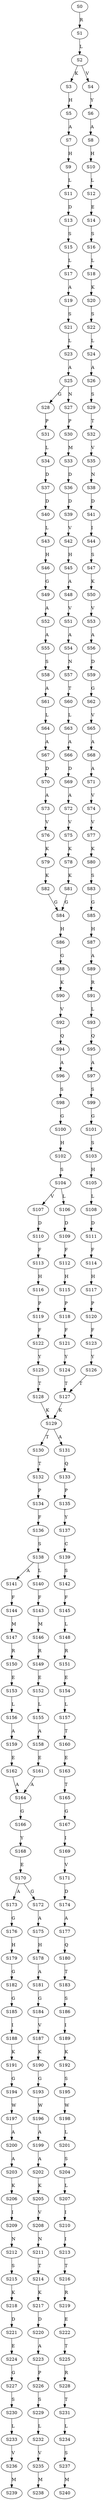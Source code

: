 strict digraph  {
	S0 -> S1 [ label = R ];
	S1 -> S2 [ label = L ];
	S2 -> S3 [ label = K ];
	S2 -> S4 [ label = V ];
	S3 -> S5 [ label = H ];
	S4 -> S6 [ label = Y ];
	S5 -> S7 [ label = A ];
	S6 -> S8 [ label = A ];
	S7 -> S9 [ label = H ];
	S8 -> S10 [ label = H ];
	S9 -> S11 [ label = L ];
	S10 -> S12 [ label = L ];
	S11 -> S13 [ label = D ];
	S12 -> S14 [ label = E ];
	S13 -> S15 [ label = S ];
	S14 -> S16 [ label = S ];
	S15 -> S17 [ label = L ];
	S16 -> S18 [ label = L ];
	S17 -> S19 [ label = A ];
	S18 -> S20 [ label = K ];
	S19 -> S21 [ label = S ];
	S20 -> S22 [ label = S ];
	S21 -> S23 [ label = L ];
	S22 -> S24 [ label = L ];
	S23 -> S25 [ label = A ];
	S24 -> S26 [ label = A ];
	S25 -> S27 [ label = N ];
	S25 -> S28 [ label = G ];
	S26 -> S29 [ label = S ];
	S27 -> S30 [ label = P ];
	S28 -> S31 [ label = P ];
	S29 -> S32 [ label = T ];
	S30 -> S33 [ label = M ];
	S31 -> S34 [ label = L ];
	S32 -> S35 [ label = V ];
	S33 -> S36 [ label = D ];
	S34 -> S37 [ label = D ];
	S35 -> S38 [ label = N ];
	S36 -> S39 [ label = D ];
	S37 -> S40 [ label = D ];
	S38 -> S41 [ label = D ];
	S39 -> S42 [ label = V ];
	S40 -> S43 [ label = L ];
	S41 -> S44 [ label = I ];
	S42 -> S45 [ label = H ];
	S43 -> S46 [ label = H ];
	S44 -> S47 [ label = S ];
	S45 -> S48 [ label = A ];
	S46 -> S49 [ label = G ];
	S47 -> S50 [ label = K ];
	S48 -> S51 [ label = V ];
	S49 -> S52 [ label = A ];
	S50 -> S53 [ label = V ];
	S51 -> S54 [ label = A ];
	S52 -> S55 [ label = A ];
	S53 -> S56 [ label = A ];
	S54 -> S57 [ label = N ];
	S55 -> S58 [ label = S ];
	S56 -> S59 [ label = D ];
	S57 -> S60 [ label = T ];
	S58 -> S61 [ label = A ];
	S59 -> S62 [ label = G ];
	S60 -> S63 [ label = L ];
	S61 -> S64 [ label = L ];
	S62 -> S65 [ label = V ];
	S63 -> S66 [ label = A ];
	S64 -> S67 [ label = A ];
	S65 -> S68 [ label = A ];
	S66 -> S69 [ label = D ];
	S67 -> S70 [ label = D ];
	S68 -> S71 [ label = A ];
	S69 -> S72 [ label = A ];
	S70 -> S73 [ label = A ];
	S71 -> S74 [ label = V ];
	S72 -> S75 [ label = V ];
	S73 -> S76 [ label = V ];
	S74 -> S77 [ label = V ];
	S75 -> S78 [ label = K ];
	S76 -> S79 [ label = K ];
	S77 -> S80 [ label = K ];
	S78 -> S81 [ label = K ];
	S79 -> S82 [ label = K ];
	S80 -> S83 [ label = S ];
	S81 -> S84 [ label = G ];
	S82 -> S84 [ label = G ];
	S83 -> S85 [ label = G ];
	S84 -> S86 [ label = H ];
	S85 -> S87 [ label = H ];
	S86 -> S88 [ label = G ];
	S87 -> S89 [ label = A ];
	S88 -> S90 [ label = K ];
	S89 -> S91 [ label = R ];
	S90 -> S92 [ label = V ];
	S91 -> S93 [ label = L ];
	S92 -> S94 [ label = Q ];
	S93 -> S95 [ label = Q ];
	S94 -> S96 [ label = A ];
	S95 -> S97 [ label = A ];
	S96 -> S98 [ label = S ];
	S97 -> S99 [ label = S ];
	S98 -> S100 [ label = G ];
	S99 -> S101 [ label = G ];
	S100 -> S102 [ label = H ];
	S101 -> S103 [ label = S ];
	S102 -> S104 [ label = S ];
	S103 -> S105 [ label = H ];
	S104 -> S106 [ label = L ];
	S104 -> S107 [ label = V ];
	S105 -> S108 [ label = L ];
	S106 -> S109 [ label = D ];
	S107 -> S110 [ label = D ];
	S108 -> S111 [ label = D ];
	S109 -> S112 [ label = F ];
	S110 -> S113 [ label = F ];
	S111 -> S114 [ label = F ];
	S112 -> S115 [ label = H ];
	S113 -> S116 [ label = H ];
	S114 -> S117 [ label = H ];
	S115 -> S118 [ label = P ];
	S116 -> S119 [ label = P ];
	S117 -> S120 [ label = P ];
	S118 -> S121 [ label = F ];
	S119 -> S122 [ label = F ];
	S120 -> S123 [ label = F ];
	S121 -> S124 [ label = Y ];
	S122 -> S125 [ label = Y ];
	S123 -> S126 [ label = Y ];
	S124 -> S127 [ label = T ];
	S125 -> S128 [ label = T ];
	S126 -> S127 [ label = T ];
	S127 -> S129 [ label = K ];
	S128 -> S129 [ label = K ];
	S129 -> S130 [ label = T ];
	S129 -> S131 [ label = A ];
	S130 -> S132 [ label = T ];
	S131 -> S133 [ label = Q ];
	S132 -> S134 [ label = P ];
	S133 -> S135 [ label = P ];
	S134 -> S136 [ label = F ];
	S135 -> S137 [ label = Y ];
	S136 -> S138 [ label = S ];
	S137 -> S139 [ label = C ];
	S138 -> S140 [ label = L ];
	S138 -> S141 [ label = A ];
	S139 -> S142 [ label = S ];
	S140 -> S143 [ label = F ];
	S141 -> S144 [ label = F ];
	S142 -> S145 [ label = F ];
	S143 -> S146 [ label = M ];
	S144 -> S147 [ label = M ];
	S145 -> S148 [ label = L ];
	S146 -> S149 [ label = R ];
	S147 -> S150 [ label = R ];
	S148 -> S151 [ label = R ];
	S149 -> S152 [ label = E ];
	S150 -> S153 [ label = E ];
	S151 -> S154 [ label = E ];
	S152 -> S155 [ label = L ];
	S153 -> S156 [ label = L ];
	S154 -> S157 [ label = L ];
	S155 -> S158 [ label = A ];
	S156 -> S159 [ label = A ];
	S157 -> S160 [ label = T ];
	S158 -> S161 [ label = E ];
	S159 -> S162 [ label = E ];
	S160 -> S163 [ label = E ];
	S161 -> S164 [ label = A ];
	S162 -> S164 [ label = A ];
	S163 -> S165 [ label = T ];
	S164 -> S166 [ label = G ];
	S165 -> S167 [ label = G ];
	S166 -> S168 [ label = Y ];
	S167 -> S169 [ label = I ];
	S168 -> S170 [ label = E ];
	S169 -> S171 [ label = V ];
	S170 -> S172 [ label = G ];
	S170 -> S173 [ label = A ];
	S171 -> S174 [ label = D ];
	S172 -> S175 [ label = A ];
	S173 -> S176 [ label = G ];
	S174 -> S177 [ label = A ];
	S175 -> S178 [ label = H ];
	S176 -> S179 [ label = H ];
	S177 -> S180 [ label = Q ];
	S178 -> S181 [ label = A ];
	S179 -> S182 [ label = G ];
	S180 -> S183 [ label = T ];
	S181 -> S184 [ label = G ];
	S182 -> S185 [ label = G ];
	S183 -> S186 [ label = S ];
	S184 -> S187 [ label = V ];
	S185 -> S188 [ label = I ];
	S186 -> S189 [ label = I ];
	S187 -> S190 [ label = K ];
	S188 -> S191 [ label = K ];
	S189 -> S192 [ label = K ];
	S190 -> S193 [ label = G ];
	S191 -> S194 [ label = G ];
	S192 -> S195 [ label = S ];
	S193 -> S196 [ label = W ];
	S194 -> S197 [ label = W ];
	S195 -> S198 [ label = W ];
	S196 -> S199 [ label = A ];
	S197 -> S200 [ label = A ];
	S198 -> S201 [ label = L ];
	S199 -> S202 [ label = A ];
	S200 -> S203 [ label = A ];
	S201 -> S204 [ label = S ];
	S202 -> S205 [ label = K ];
	S203 -> S206 [ label = K ];
	S204 -> S207 [ label = L ];
	S205 -> S208 [ label = V ];
	S206 -> S209 [ label = I ];
	S207 -> S210 [ label = I ];
	S208 -> S211 [ label = N ];
	S209 -> S212 [ label = N ];
	S210 -> S213 [ label = I ];
	S211 -> S214 [ label = T ];
	S212 -> S215 [ label = S ];
	S213 -> S216 [ label = T ];
	S214 -> S217 [ label = K ];
	S215 -> S218 [ label = K ];
	S216 -> S219 [ label = R ];
	S217 -> S220 [ label = D ];
	S218 -> S221 [ label = D ];
	S219 -> S222 [ label = E ];
	S220 -> S223 [ label = A ];
	S221 -> S224 [ label = E ];
	S222 -> S225 [ label = T ];
	S223 -> S226 [ label = P ];
	S224 -> S227 [ label = G ];
	S225 -> S228 [ label = R ];
	S226 -> S229 [ label = S ];
	S227 -> S230 [ label = S ];
	S228 -> S231 [ label = T ];
	S229 -> S232 [ label = L ];
	S230 -> S233 [ label = L ];
	S231 -> S234 [ label = L ];
	S232 -> S235 [ label = V ];
	S233 -> S236 [ label = V ];
	S234 -> S237 [ label = S ];
	S235 -> S238 [ label = M ];
	S236 -> S239 [ label = M ];
	S237 -> S240 [ label = M ];
}
